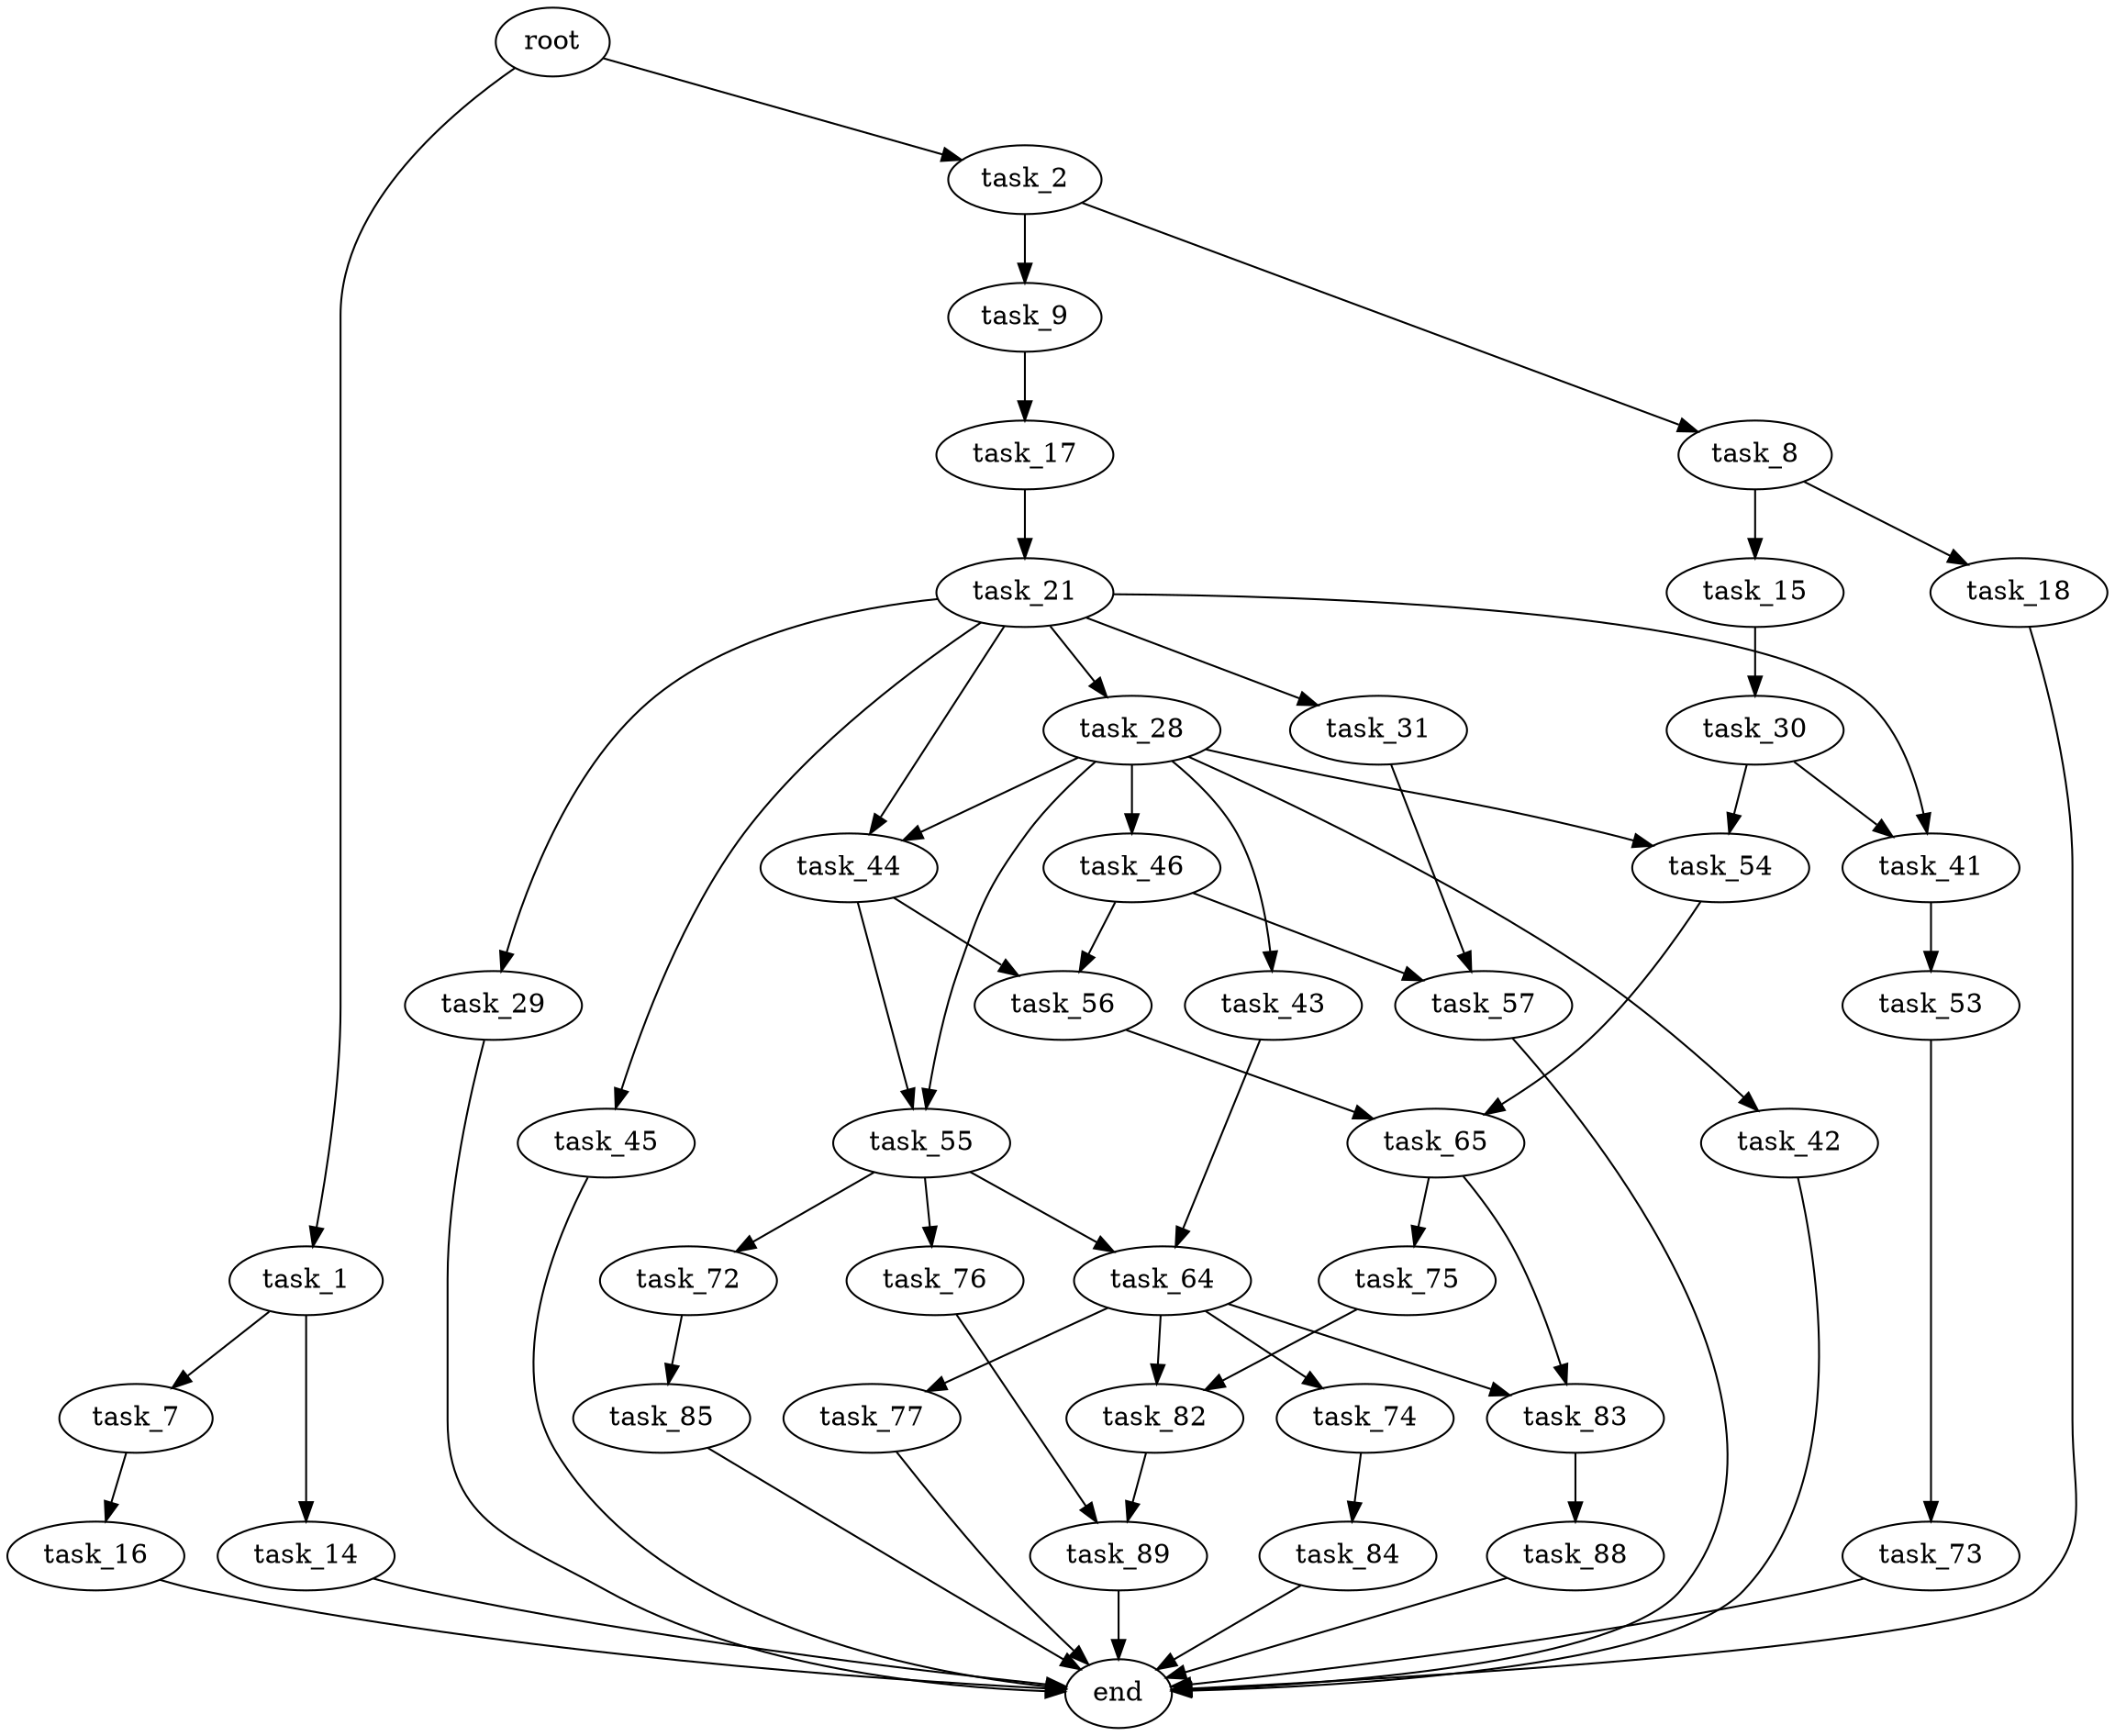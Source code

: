 digraph G {
  root [size="0.000000"];
  task_1 [size="9158733255.000000"];
  task_2 [size="1122226456.000000"];
  task_7 [size="368293445632.000000"];
  task_14 [size="33599212171.000000"];
  task_8 [size="15527555648.000000"];
  task_9 [size="21100460686.000000"];
  task_16 [size="348000708046.000000"];
  task_15 [size="1346842102.000000"];
  task_18 [size="17866917608.000000"];
  task_17 [size="368293445632.000000"];
  end [size="0.000000"];
  task_30 [size="858299604573.000000"];
  task_21 [size="47135938259.000000"];
  task_28 [size="380328661864.000000"];
  task_29 [size="845118569381.000000"];
  task_31 [size="782757789696.000000"];
  task_41 [size="26989116179.000000"];
  task_44 [size="134217728000.000000"];
  task_45 [size="432553764897.000000"];
  task_42 [size="549755813888.000000"];
  task_43 [size="394623014950.000000"];
  task_46 [size="163933527768.000000"];
  task_54 [size="549755813888.000000"];
  task_55 [size="7742264202.000000"];
  task_57 [size="33265438686.000000"];
  task_53 [size="226451646199.000000"];
  task_64 [size="627848964080.000000"];
  task_56 [size="11264280559.000000"];
  task_73 [size="549755813888.000000"];
  task_65 [size="68719476736.000000"];
  task_72 [size="73415304528.000000"];
  task_76 [size="102559456452.000000"];
  task_74 [size="368293445632.000000"];
  task_77 [size="1640401194.000000"];
  task_82 [size="32898677298.000000"];
  task_83 [size="2390970472.000000"];
  task_75 [size="56317993999.000000"];
  task_85 [size="4129464589.000000"];
  task_84 [size="11489993655.000000"];
  task_89 [size="8589934592.000000"];
  task_88 [size="3491609785.000000"];

  root -> task_1 [size="1.000000"];
  root -> task_2 [size="1.000000"];
  task_1 -> task_7 [size="209715200.000000"];
  task_1 -> task_14 [size="209715200.000000"];
  task_2 -> task_8 [size="75497472.000000"];
  task_2 -> task_9 [size="75497472.000000"];
  task_7 -> task_16 [size="411041792.000000"];
  task_14 -> end [size="1.000000"];
  task_8 -> task_15 [size="679477248.000000"];
  task_8 -> task_18 [size="679477248.000000"];
  task_9 -> task_17 [size="536870912.000000"];
  task_16 -> end [size="1.000000"];
  task_15 -> task_30 [size="33554432.000000"];
  task_18 -> end [size="1.000000"];
  task_17 -> task_21 [size="411041792.000000"];
  task_30 -> task_41 [size="838860800.000000"];
  task_30 -> task_54 [size="838860800.000000"];
  task_21 -> task_28 [size="33554432.000000"];
  task_21 -> task_29 [size="33554432.000000"];
  task_21 -> task_31 [size="33554432.000000"];
  task_21 -> task_41 [size="33554432.000000"];
  task_21 -> task_44 [size="33554432.000000"];
  task_21 -> task_45 [size="33554432.000000"];
  task_28 -> task_42 [size="301989888.000000"];
  task_28 -> task_43 [size="301989888.000000"];
  task_28 -> task_44 [size="301989888.000000"];
  task_28 -> task_46 [size="301989888.000000"];
  task_28 -> task_54 [size="301989888.000000"];
  task_28 -> task_55 [size="301989888.000000"];
  task_29 -> end [size="1.000000"];
  task_31 -> task_57 [size="679477248.000000"];
  task_41 -> task_53 [size="33554432.000000"];
  task_44 -> task_55 [size="209715200.000000"];
  task_44 -> task_56 [size="209715200.000000"];
  task_45 -> end [size="1.000000"];
  task_42 -> end [size="1.000000"];
  task_43 -> task_64 [size="301989888.000000"];
  task_46 -> task_56 [size="411041792.000000"];
  task_46 -> task_57 [size="411041792.000000"];
  task_54 -> task_65 [size="536870912.000000"];
  task_55 -> task_64 [size="209715200.000000"];
  task_55 -> task_72 [size="209715200.000000"];
  task_55 -> task_76 [size="209715200.000000"];
  task_57 -> end [size="1.000000"];
  task_53 -> task_73 [size="679477248.000000"];
  task_64 -> task_74 [size="411041792.000000"];
  task_64 -> task_77 [size="411041792.000000"];
  task_64 -> task_82 [size="411041792.000000"];
  task_64 -> task_83 [size="411041792.000000"];
  task_56 -> task_65 [size="209715200.000000"];
  task_73 -> end [size="1.000000"];
  task_65 -> task_75 [size="134217728.000000"];
  task_65 -> task_83 [size="134217728.000000"];
  task_72 -> task_85 [size="75497472.000000"];
  task_76 -> task_89 [size="75497472.000000"];
  task_74 -> task_84 [size="411041792.000000"];
  task_77 -> end [size="1.000000"];
  task_82 -> task_89 [size="536870912.000000"];
  task_83 -> task_88 [size="75497472.000000"];
  task_75 -> task_82 [size="209715200.000000"];
  task_85 -> end [size="1.000000"];
  task_84 -> end [size="1.000000"];
  task_89 -> end [size="1.000000"];
  task_88 -> end [size="1.000000"];
}
